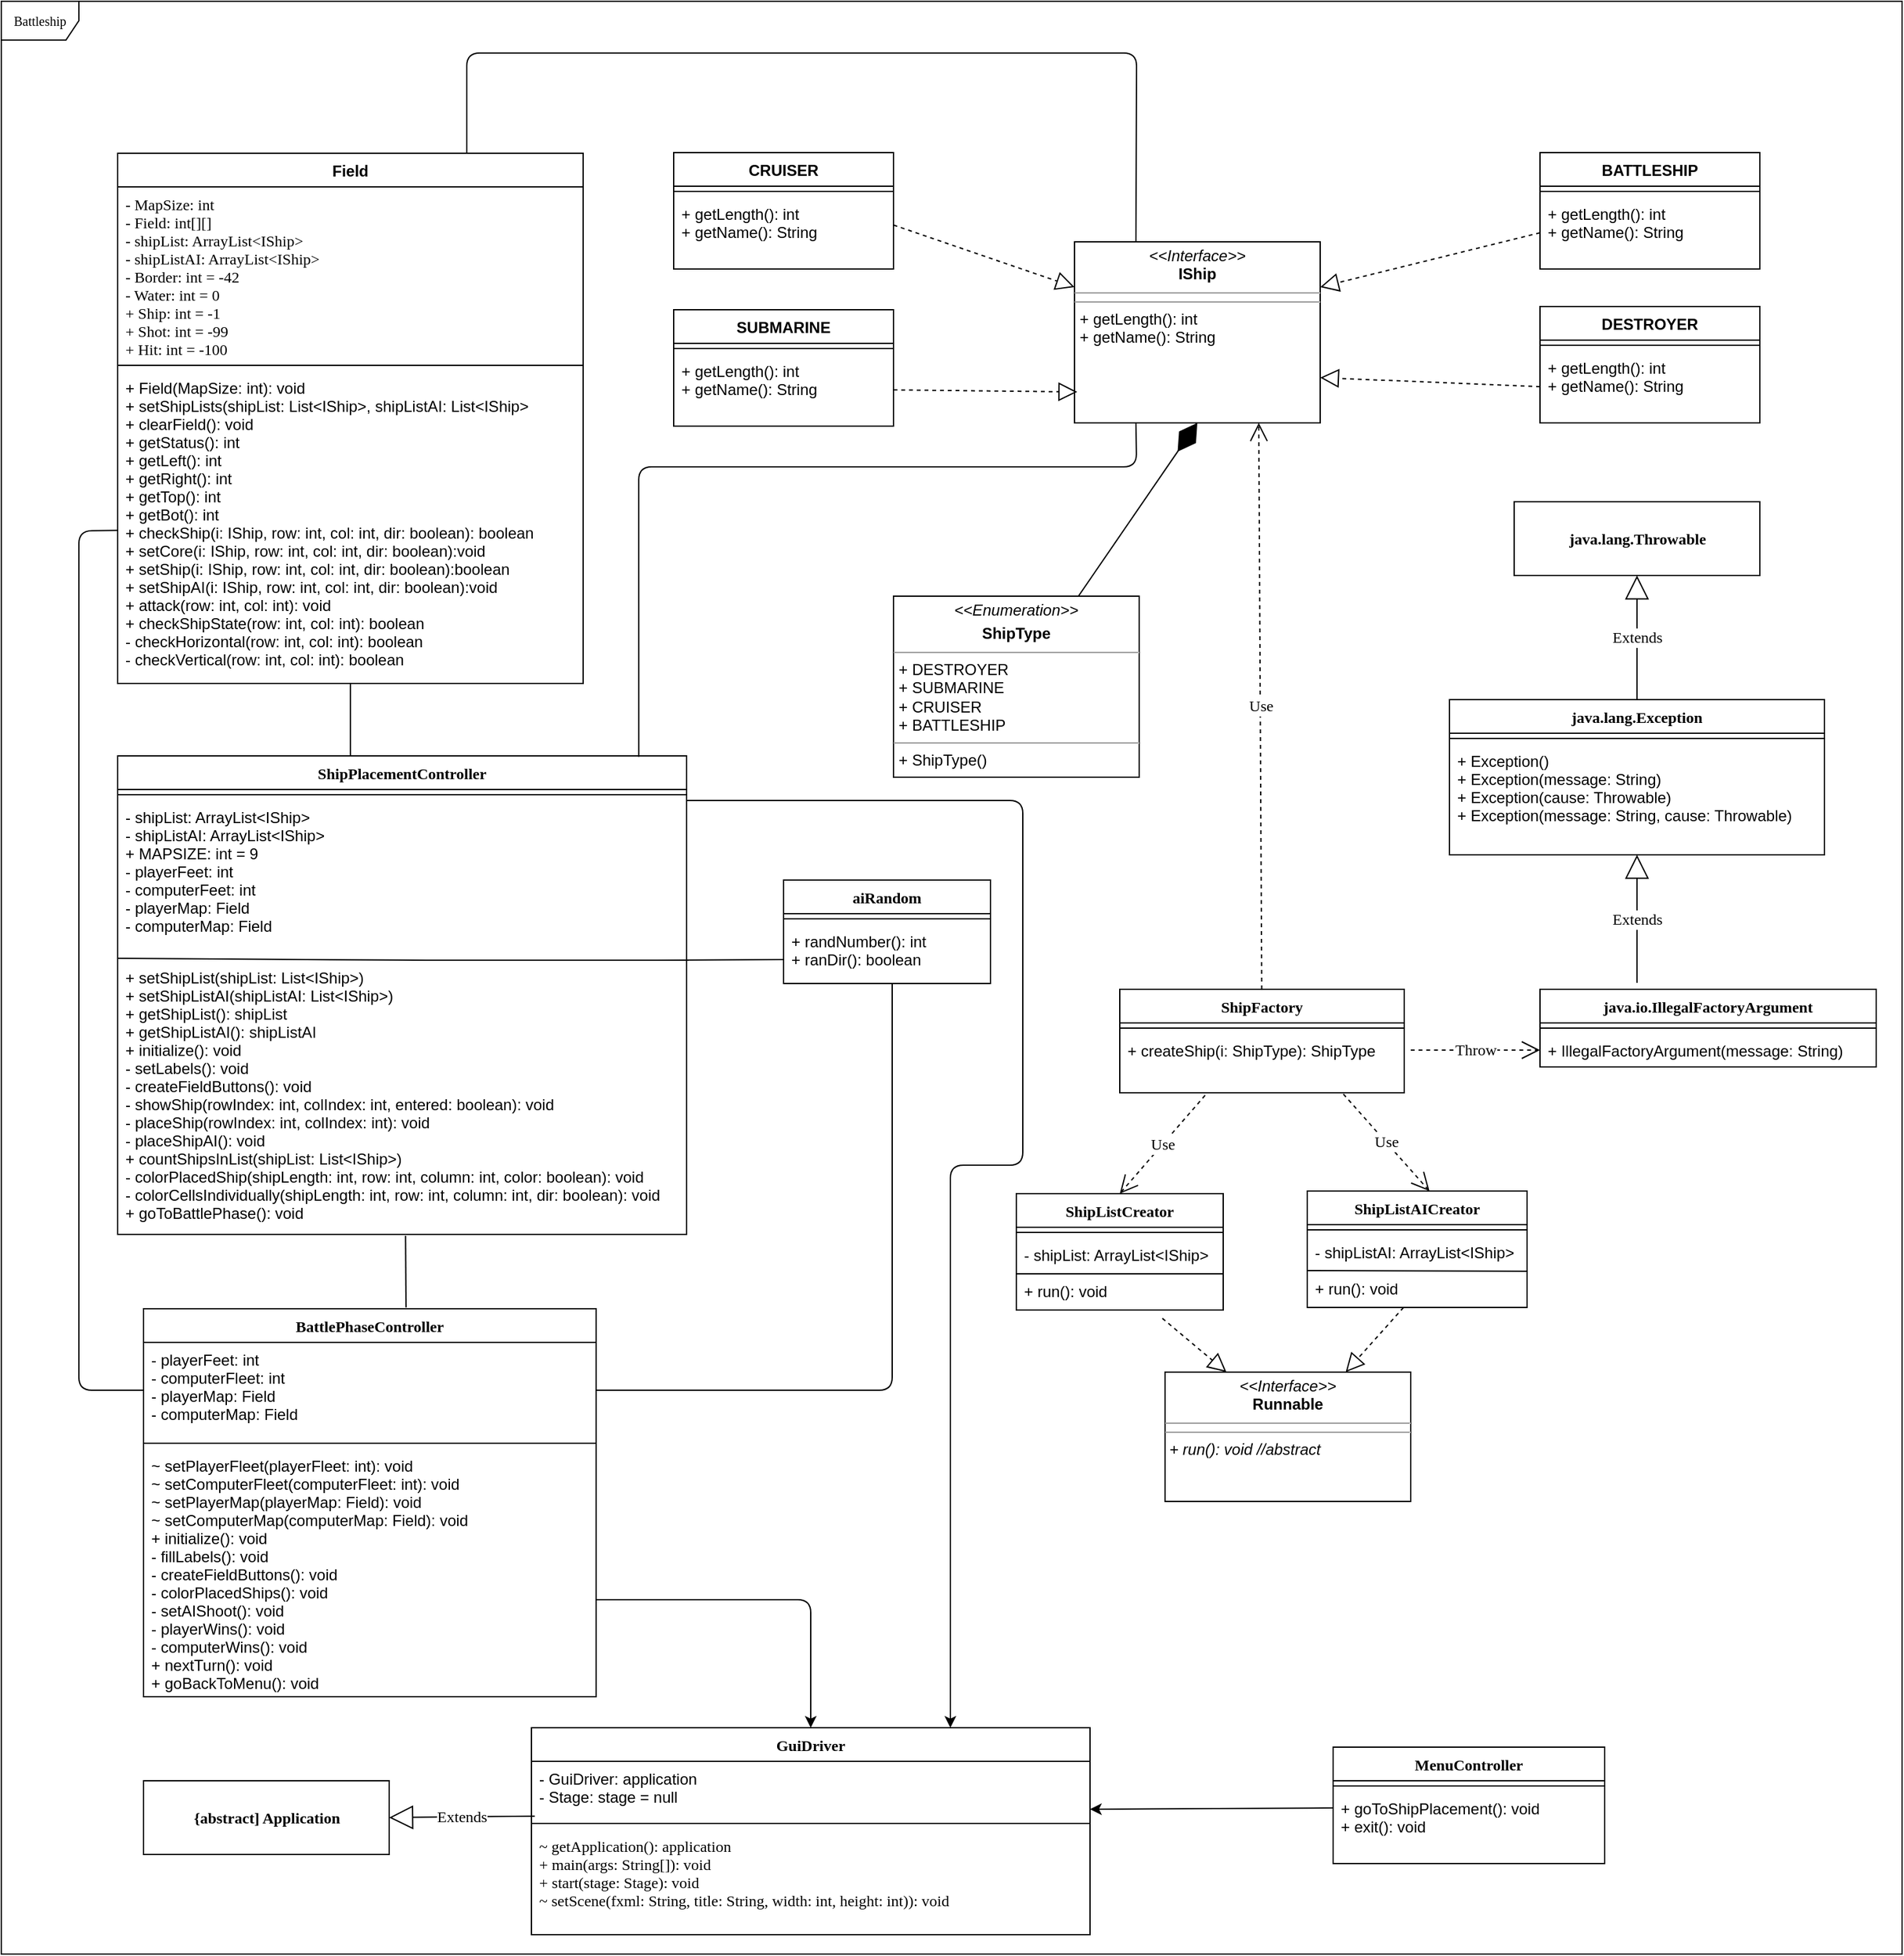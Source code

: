 <mxfile version="10.9.8" type="device"><diagram name="Page-1" id="c4acf3e9-155e-7222-9cf6-157b1a14988f"><mxGraphModel dx="2205" dy="1878" grid="1" gridSize="10" guides="1" tooltips="1" connect="1" arrows="1" fold="1" page="1" pageScale="1" pageWidth="850" pageHeight="1100" background="#ffffff" math="0" shadow="0"><root><mxCell id="0"/><mxCell id="1" parent="0"/><mxCell id="17acba5748e5396b-1" value="Battleship" style="shape=umlFrame;whiteSpace=wrap;html=1;rounded=0;shadow=0;comic=0;labelBackgroundColor=none;strokeColor=#000000;strokeWidth=1;fillColor=#ffffff;fontFamily=Verdana;fontSize=10;fontColor=#000000;align=center;" parent="1" vertex="1"><mxGeometry x="-320" y="-200" width="1470" height="1510" as="geometry"/></mxCell><mxCell id="5d2195bd80daf111-18" value="&lt;p style=&quot;margin: 0px ; margin-top: 4px ; text-align: center&quot;&gt;&lt;i&gt;&amp;lt;&amp;lt;Interface&amp;gt;&amp;gt;&lt;/i&gt;&lt;br&gt;&lt;b&gt;IShip&lt;/b&gt;&lt;/p&gt;&lt;hr size=&quot;1&quot;&gt;&lt;hr size=&quot;1&quot;&gt;&lt;p style=&quot;margin: 0px ; margin-left: 4px&quot;&gt;+ getLength(): int&lt;br&gt;+ getName(): String&lt;br&gt;&lt;/p&gt;" style="verticalAlign=top;align=left;overflow=fill;fontSize=12;fontFamily=Helvetica;html=1;rounded=0;shadow=0;comic=0;labelBackgroundColor=none;strokeColor=#000000;strokeWidth=1;fillColor=#ffffff;" parent="1" vertex="1"><mxGeometry x="510" y="-14" width="190" height="140" as="geometry"/></mxCell><mxCell id="5d2195bd80daf111-19" value="&lt;p style=&quot;margin: 0px ; margin-top: 4px ; text-align: center&quot;&gt;&lt;i&gt;&amp;lt;&amp;lt;Enumeration&amp;gt;&amp;gt;&lt;/i&gt;&lt;/p&gt;&lt;p style=&quot;margin: 0px ; margin-top: 4px ; text-align: center&quot;&gt;&lt;b&gt;ShipType&lt;/b&gt;&lt;br&gt;&lt;b&gt;&lt;/b&gt;&lt;/p&gt;&lt;hr size=&quot;1&quot;&gt;&lt;p style=&quot;margin: 0px ; margin-left: 4px&quot;&gt;+ DESTROYER&lt;br&gt;+ SUBMARINE&lt;/p&gt;&lt;p style=&quot;margin: 0px ; margin-left: 4px&quot;&gt;+ CRUISER&lt;/p&gt;&lt;p style=&quot;margin: 0px ; margin-left: 4px&quot;&gt;+ BATTLESHIP&lt;br&gt;&lt;/p&gt;&lt;hr size=&quot;1&quot;&gt;&lt;p style=&quot;margin: 0px ; margin-left: 4px&quot;&gt;+ ShipType()&lt;/p&gt;" style="verticalAlign=top;align=left;overflow=fill;fontSize=12;fontFamily=Helvetica;html=1;rounded=0;shadow=0;comic=0;labelBackgroundColor=none;strokeColor=#000000;strokeWidth=1;fillColor=#ffffff;" parent="1" vertex="1"><mxGeometry x="370" y="260" width="190" height="140" as="geometry"/></mxCell><mxCell id="VrnWLK-eVVMiI2UjJW1L-9" value="" style="endArrow=diamondThin;endFill=1;endSize=24;html=1;entryX=0.5;entryY=1;entryDx=0;entryDy=0;" parent="1" source="5d2195bd80daf111-19" target="5d2195bd80daf111-18" edge="1"><mxGeometry width="160" relative="1" as="geometry"><mxPoint x="-130" y="666.5" as="sourcePoint"/><mxPoint x="30" y="666.5" as="targetPoint"/></mxGeometry></mxCell><mxCell id="VrnWLK-eVVMiI2UjJW1L-16" value="BATTLESHIP" style="swimlane;fontStyle=1;align=center;verticalAlign=top;childLayout=stackLayout;horizontal=1;startSize=26;horizontalStack=0;resizeParent=1;resizeParentMax=0;resizeLast=0;collapsible=1;marginBottom=0;" parent="1" vertex="1"><mxGeometry x="870" y="-83" width="170" height="90" as="geometry"/></mxCell><mxCell id="VrnWLK-eVVMiI2UjJW1L-17" value="" style="line;strokeWidth=1;fillColor=none;align=left;verticalAlign=middle;spacingTop=-1;spacingLeft=3;spacingRight=3;rotatable=0;labelPosition=right;points=[];portConstraint=eastwest;" parent="VrnWLK-eVVMiI2UjJW1L-16" vertex="1"><mxGeometry y="26" width="170" height="8" as="geometry"/></mxCell><mxCell id="VrnWLK-eVVMiI2UjJW1L-18" value="+ getLength(): int&#xA;+ getName(): String&#xA;" style="text;strokeColor=none;fillColor=none;align=left;verticalAlign=top;spacingLeft=4;spacingRight=4;overflow=hidden;rotatable=0;points=[[0,0.5],[1,0.5]];portConstraint=eastwest;" parent="VrnWLK-eVVMiI2UjJW1L-16" vertex="1"><mxGeometry y="34" width="170" height="56" as="geometry"/></mxCell><mxCell id="VrnWLK-eVVMiI2UjJW1L-19" value="" style="endArrow=block;dashed=1;endFill=0;endSize=12;html=1;entryX=1;entryY=0.25;entryDx=0;entryDy=0;exitX=0;exitY=0.5;exitDx=0;exitDy=0;" parent="1" source="VrnWLK-eVVMiI2UjJW1L-18" target="5d2195bd80daf111-18" edge="1"><mxGeometry width="160" relative="1" as="geometry"><mxPoint x="180" y="-30" as="sourcePoint"/><mxPoint x="340" y="-30" as="targetPoint"/></mxGeometry></mxCell><mxCell id="VrnWLK-eVVMiI2UjJW1L-20" value="DESTROYER" style="swimlane;fontStyle=1;align=center;verticalAlign=top;childLayout=stackLayout;horizontal=1;startSize=26;horizontalStack=0;resizeParent=1;resizeParentMax=0;resizeLast=0;collapsible=1;marginBottom=0;" parent="1" vertex="1"><mxGeometry x="870" y="36" width="170" height="90" as="geometry"/></mxCell><mxCell id="VrnWLK-eVVMiI2UjJW1L-21" value="" style="line;strokeWidth=1;fillColor=none;align=left;verticalAlign=middle;spacingTop=-1;spacingLeft=3;spacingRight=3;rotatable=0;labelPosition=right;points=[];portConstraint=eastwest;" parent="VrnWLK-eVVMiI2UjJW1L-20" vertex="1"><mxGeometry y="26" width="170" height="8" as="geometry"/></mxCell><mxCell id="VrnWLK-eVVMiI2UjJW1L-22" value="+ getLength(): int&#xA;+ getName(): String&#xA;" style="text;strokeColor=none;fillColor=none;align=left;verticalAlign=top;spacingLeft=4;spacingRight=4;overflow=hidden;rotatable=0;points=[[0,0.5],[1,0.5]];portConstraint=eastwest;" parent="VrnWLK-eVVMiI2UjJW1L-20" vertex="1"><mxGeometry y="34" width="170" height="56" as="geometry"/></mxCell><mxCell id="VrnWLK-eVVMiI2UjJW1L-23" value="" style="endArrow=block;dashed=1;endFill=0;endSize=12;html=1;exitX=0;exitY=0.5;exitDx=0;exitDy=0;entryX=1;entryY=0.75;entryDx=0;entryDy=0;" parent="1" source="VrnWLK-eVVMiI2UjJW1L-22" target="5d2195bd80daf111-18" edge="1"><mxGeometry width="160" relative="1" as="geometry"><mxPoint x="315" y="-59" as="sourcePoint"/><mxPoint x="170" y="-8" as="targetPoint"/></mxGeometry></mxCell><mxCell id="VrnWLK-eVVMiI2UjJW1L-28" value="CRUISER" style="swimlane;fontStyle=1;align=center;verticalAlign=top;childLayout=stackLayout;horizontal=1;startSize=26;horizontalStack=0;resizeParent=1;resizeParentMax=0;resizeLast=0;collapsible=1;marginBottom=0;" parent="1" vertex="1"><mxGeometry x="200" y="-83" width="170" height="90" as="geometry"/></mxCell><mxCell id="VrnWLK-eVVMiI2UjJW1L-29" value="" style="line;strokeWidth=1;fillColor=none;align=left;verticalAlign=middle;spacingTop=-1;spacingLeft=3;spacingRight=3;rotatable=0;labelPosition=right;points=[];portConstraint=eastwest;" parent="VrnWLK-eVVMiI2UjJW1L-28" vertex="1"><mxGeometry y="26" width="170" height="8" as="geometry"/></mxCell><mxCell id="VrnWLK-eVVMiI2UjJW1L-30" value="+ getLength(): int&#xA;+ getName(): String&#xA;" style="text;strokeColor=none;fillColor=none;align=left;verticalAlign=top;spacingLeft=4;spacingRight=4;overflow=hidden;rotatable=0;points=[[0,0.5],[1,0.5]];portConstraint=eastwest;" parent="VrnWLK-eVVMiI2UjJW1L-28" vertex="1"><mxGeometry y="34" width="170" height="56" as="geometry"/></mxCell><mxCell id="VrnWLK-eVVMiI2UjJW1L-31" value="SUBMARINE" style="swimlane;fontStyle=1;align=center;verticalAlign=top;childLayout=stackLayout;horizontal=1;startSize=26;horizontalStack=0;resizeParent=1;resizeParentMax=0;resizeLast=0;collapsible=1;marginBottom=0;" parent="1" vertex="1"><mxGeometry x="200" y="38.5" width="170" height="90" as="geometry"/></mxCell><mxCell id="VrnWLK-eVVMiI2UjJW1L-32" value="" style="line;strokeWidth=1;fillColor=none;align=left;verticalAlign=middle;spacingTop=-1;spacingLeft=3;spacingRight=3;rotatable=0;labelPosition=right;points=[];portConstraint=eastwest;" parent="VrnWLK-eVVMiI2UjJW1L-31" vertex="1"><mxGeometry y="26" width="170" height="8" as="geometry"/></mxCell><mxCell id="VrnWLK-eVVMiI2UjJW1L-33" value="+ getLength(): int&#xA;+ getName(): String&#xA;" style="text;strokeColor=none;fillColor=none;align=left;verticalAlign=top;spacingLeft=4;spacingRight=4;overflow=hidden;rotatable=0;points=[[0,0.5],[1,0.5]];portConstraint=eastwest;" parent="VrnWLK-eVVMiI2UjJW1L-31" vertex="1"><mxGeometry y="34" width="170" height="56" as="geometry"/></mxCell><mxCell id="VrnWLK-eVVMiI2UjJW1L-37" value="" style="endArrow=block;dashed=1;endFill=0;endSize=12;html=1;exitX=1;exitY=0.393;exitDx=0;exitDy=0;entryX=0;entryY=0.25;entryDx=0;entryDy=0;exitPerimeter=0;" parent="1" source="VrnWLK-eVVMiI2UjJW1L-30" target="5d2195bd80daf111-18" edge="1"><mxGeometry width="160" relative="1" as="geometry"><mxPoint x="885" y="-44" as="sourcePoint"/><mxPoint x="710" y="31" as="targetPoint"/></mxGeometry></mxCell><mxCell id="VrnWLK-eVVMiI2UjJW1L-39" value="" style="endArrow=block;dashed=1;endFill=0;endSize=12;html=1;exitX=1;exitY=0.5;exitDx=0;exitDy=0;entryX=0.011;entryY=0.829;entryDx=0;entryDy=0;entryPerimeter=0;" parent="1" source="VrnWLK-eVVMiI2UjJW1L-33" target="5d2195bd80daf111-18" edge="1"><mxGeometry width="160" relative="1" as="geometry"><mxPoint x="905" y="-24" as="sourcePoint"/><mxPoint x="730" y="51" as="targetPoint"/></mxGeometry></mxCell><mxCell id="VrnWLK-eVVMiI2UjJW1L-41" value="Field" style="swimlane;fontStyle=1;align=center;verticalAlign=top;childLayout=stackLayout;horizontal=1;startSize=26;horizontalStack=0;resizeParent=1;resizeParentMax=0;resizeLast=0;collapsible=1;marginBottom=0;" parent="1" vertex="1"><mxGeometry x="-230" y="-82.5" width="360" height="410" as="geometry"/></mxCell><mxCell id="VrnWLK-eVVMiI2UjJW1L-42" value="- MapSize: int&#xA;- Field: int[][]&#xA;- shipList: ArrayList&lt;IShip&gt;&#xA;- shipListAI: ArrayList&lt;IShip&gt;&#xA;- Border: int = -42&#xA;- Water: int = 0&#xA;+ Ship: int = -1&#xA;+ Shot: int = -99&#xA;+ Hit: int = -100" style="text;strokeColor=none;fillColor=none;align=left;verticalAlign=top;spacingLeft=4;spacingRight=4;overflow=hidden;rotatable=0;points=[[0,0.5],[1,0.5]];portConstraint=eastwest;fontSize=12;fontFamily=Georgia;" parent="VrnWLK-eVVMiI2UjJW1L-41" vertex="1"><mxGeometry y="26" width="360" height="134" as="geometry"/></mxCell><mxCell id="VrnWLK-eVVMiI2UjJW1L-43" value="" style="line;strokeWidth=1;fillColor=none;align=left;verticalAlign=middle;spacingTop=-1;spacingLeft=3;spacingRight=3;rotatable=0;labelPosition=right;points=[];portConstraint=eastwest;" parent="VrnWLK-eVVMiI2UjJW1L-41" vertex="1"><mxGeometry y="160" width="360" height="8" as="geometry"/></mxCell><mxCell id="VrnWLK-eVVMiI2UjJW1L-44" value="+ Field(MapSize: int): void&#xA;+ setShipLists(shipList: List&lt;IShip&gt;, shipListAI: List&lt;IShip&gt;&#xA;+ clearField(): void&#xA;+ getStatus(): int&#xA;+ getLeft(): int&#xA;+ getRight(): int&#xA;+ getTop(): int&#xA;+ getBot(): int&#xA;+ checkShip(i: IShip, row: int, col: int, dir: boolean): boolean&#xA;+ setCore(i: IShip, row: int, col: int, dir: boolean):void&#xA;+ setShip(i: IShip, row: int, col: int, dir: boolean):boolean&#xA;+ setShipAI(i: IShip, row: int, col: int, dir: boolean):void&#xA;+ attack(row: int, col: int): void&#xA;+ checkShipState(row: int, col: int): boolean&#xA;- checkHorizontal(row: int, col: int): boolean&#xA;- checkVertical(row: int, col: int): boolean&#xA;" style="text;strokeColor=none;fillColor=none;align=left;verticalAlign=top;spacingLeft=4;spacingRight=4;overflow=hidden;rotatable=0;points=[[0,0.5],[1,0.5]];portConstraint=eastwest;" parent="VrnWLK-eVVMiI2UjJW1L-41" vertex="1"><mxGeometry y="168" width="360" height="242" as="geometry"/></mxCell><mxCell id="VrnWLK-eVVMiI2UjJW1L-49" value="java.lang.Exception" style="swimlane;fontStyle=1;align=center;verticalAlign=top;childLayout=stackLayout;horizontal=1;startSize=26;horizontalStack=0;resizeParent=1;resizeParentMax=0;resizeLast=0;collapsible=1;marginBottom=0;fontFamily=Georgia;fontSize=12;" parent="1" vertex="1"><mxGeometry x="800" y="340" width="290" height="120" as="geometry"/></mxCell><mxCell id="VrnWLK-eVVMiI2UjJW1L-51" value="" style="line;strokeWidth=1;fillColor=none;align=left;verticalAlign=middle;spacingTop=-1;spacingLeft=3;spacingRight=3;rotatable=0;labelPosition=right;points=[];portConstraint=eastwest;" parent="VrnWLK-eVVMiI2UjJW1L-49" vertex="1"><mxGeometry y="26" width="290" height="8" as="geometry"/></mxCell><mxCell id="VrnWLK-eVVMiI2UjJW1L-52" value="+ Exception()&#xA;+ Exception(message: String)&#xA;+ Exception(cause: Throwable)&#xA;+ Exception(message: String, cause: Throwable)&#xA;" style="text;strokeColor=none;fillColor=none;align=left;verticalAlign=top;spacingLeft=4;spacingRight=4;overflow=hidden;rotatable=0;points=[[0,0.5],[1,0.5]];portConstraint=eastwest;" parent="VrnWLK-eVVMiI2UjJW1L-49" vertex="1"><mxGeometry y="34" width="290" height="86" as="geometry"/></mxCell><mxCell id="VrnWLK-eVVMiI2UjJW1L-54" value="java.lang.Throwable" style="html=1;fontFamily=Georgia;fontSize=12;fontStyle=1" parent="1" vertex="1"><mxGeometry x="850" y="187" width="190" height="57" as="geometry"/></mxCell><mxCell id="VrnWLK-eVVMiI2UjJW1L-55" value="Extends" style="endArrow=block;endSize=16;endFill=0;html=1;fontFamily=Georgia;fontSize=12;exitX=0.5;exitY=0;exitDx=0;exitDy=0;entryX=0.5;entryY=1;entryDx=0;entryDy=0;" parent="1" source="VrnWLK-eVVMiI2UjJW1L-49" target="VrnWLK-eVVMiI2UjJW1L-54" edge="1"><mxGeometry width="160" relative="1" as="geometry"><mxPoint x="950" y="240" as="sourcePoint"/><mxPoint x="1110" y="240" as="targetPoint"/></mxGeometry></mxCell><mxCell id="VrnWLK-eVVMiI2UjJW1L-56" value="java.io.IllegalFactoryArgument" style="swimlane;fontStyle=1;align=center;verticalAlign=top;childLayout=stackLayout;horizontal=1;startSize=26;horizontalStack=0;resizeParent=1;resizeParentMax=0;resizeLast=0;collapsible=1;marginBottom=0;fontFamily=Georgia;fontSize=12;" parent="1" vertex="1"><mxGeometry x="870" y="564" width="260" height="60" as="geometry"/></mxCell><mxCell id="VrnWLK-eVVMiI2UjJW1L-58" value="" style="line;strokeWidth=1;fillColor=none;align=left;verticalAlign=middle;spacingTop=-1;spacingLeft=3;spacingRight=3;rotatable=0;labelPosition=right;points=[];portConstraint=eastwest;" parent="VrnWLK-eVVMiI2UjJW1L-56" vertex="1"><mxGeometry y="26" width="260" height="8" as="geometry"/></mxCell><mxCell id="VrnWLK-eVVMiI2UjJW1L-59" value="+ IllegalFactoryArgument(message: String)" style="text;strokeColor=none;fillColor=none;align=left;verticalAlign=top;spacingLeft=4;spacingRight=4;overflow=hidden;rotatable=0;points=[[0,0.5],[1,0.5]];portConstraint=eastwest;" parent="VrnWLK-eVVMiI2UjJW1L-56" vertex="1"><mxGeometry y="34" width="260" height="26" as="geometry"/></mxCell><mxCell id="VrnWLK-eVVMiI2UjJW1L-60" value="Extends" style="endArrow=block;endSize=16;endFill=0;html=1;fontFamily=Georgia;fontSize=12;exitX=0.5;exitY=0;exitDx=0;exitDy=0;" parent="1" target="VrnWLK-eVVMiI2UjJW1L-52" edge="1"><mxGeometry width="160" relative="1" as="geometry"><mxPoint x="945" y="559" as="sourcePoint"/><mxPoint x="945" y="490" as="targetPoint"/></mxGeometry></mxCell><mxCell id="VrnWLK-eVVMiI2UjJW1L-61" value="ShipFactory" style="swimlane;fontStyle=1;align=center;verticalAlign=top;childLayout=stackLayout;horizontal=1;startSize=26;horizontalStack=0;resizeParent=1;resizeParentMax=0;resizeLast=0;collapsible=1;marginBottom=0;fontFamily=Georgia;fontSize=12;" parent="1" vertex="1"><mxGeometry x="545" y="564" width="220" height="80" as="geometry"/></mxCell><mxCell id="VrnWLK-eVVMiI2UjJW1L-63" value="" style="line;strokeWidth=1;fillColor=none;align=left;verticalAlign=middle;spacingTop=-1;spacingLeft=3;spacingRight=3;rotatable=0;labelPosition=right;points=[];portConstraint=eastwest;" parent="VrnWLK-eVVMiI2UjJW1L-61" vertex="1"><mxGeometry y="26" width="220" height="8" as="geometry"/></mxCell><mxCell id="VrnWLK-eVVMiI2UjJW1L-64" value="+ createShip(i: ShipType): ShipType " style="text;strokeColor=none;fillColor=none;align=left;verticalAlign=top;spacingLeft=4;spacingRight=4;overflow=hidden;rotatable=0;points=[[0,0.5],[1,0.5]];portConstraint=eastwest;" parent="VrnWLK-eVVMiI2UjJW1L-61" vertex="1"><mxGeometry y="34" width="220" height="46" as="geometry"/></mxCell><mxCell id="VrnWLK-eVVMiI2UjJW1L-65" value="Use" style="endArrow=open;endSize=12;dashed=1;html=1;fontFamily=Georgia;fontSize=12;entryX=0.75;entryY=1;entryDx=0;entryDy=0;" parent="1" source="VrnWLK-eVVMiI2UjJW1L-61" target="5d2195bd80daf111-18" edge="1"><mxGeometry width="160" relative="1" as="geometry"><mxPoint x="630" y="290" as="sourcePoint"/><mxPoint x="790" y="290" as="targetPoint"/></mxGeometry></mxCell><mxCell id="VrnWLK-eVVMiI2UjJW1L-67" value="Throw" style="endArrow=open;endSize=12;dashed=1;html=1;fontFamily=Georgia;fontSize=12;entryX=0;entryY=0.5;entryDx=0;entryDy=0;exitX=1.023;exitY=0.283;exitDx=0;exitDy=0;exitPerimeter=0;" parent="1" source="VrnWLK-eVVMiI2UjJW1L-64" target="VrnWLK-eVVMiI2UjJW1L-59" edge="1"><mxGeometry width="160" relative="1" as="geometry"><mxPoint x="790" y="611" as="sourcePoint"/><mxPoint x="663" y="136" as="targetPoint"/><Array as="points"/></mxGeometry></mxCell><mxCell id="VrnWLK-eVVMiI2UjJW1L-68" value="ShipListCreator" style="swimlane;fontStyle=1;align=center;verticalAlign=top;childLayout=stackLayout;horizontal=1;startSize=26;horizontalStack=0;resizeParent=1;resizeParentMax=0;resizeLast=0;collapsible=1;marginBottom=0;fontFamily=Georgia;fontSize=12;" parent="1" vertex="1"><mxGeometry x="465" y="722" width="160" height="90" as="geometry"/></mxCell><mxCell id="VrnWLK-eVVMiI2UjJW1L-70" value="" style="line;strokeWidth=1;fillColor=none;align=left;verticalAlign=middle;spacingTop=-1;spacingLeft=3;spacingRight=3;rotatable=0;labelPosition=right;points=[];portConstraint=eastwest;" parent="VrnWLK-eVVMiI2UjJW1L-68" vertex="1"><mxGeometry y="26" width="160" height="8" as="geometry"/></mxCell><mxCell id="VrnWLK-eVVMiI2UjJW1L-71" value="- shipList: ArrayList&lt;IShip&gt;&#xA;&#xA;+ run(): void" style="text;strokeColor=none;fillColor=none;align=left;verticalAlign=top;spacingLeft=4;spacingRight=4;overflow=hidden;rotatable=0;points=[[0,0.5],[1,0.5]];portConstraint=eastwest;" parent="VrnWLK-eVVMiI2UjJW1L-68" vertex="1"><mxGeometry y="34" width="160" height="56" as="geometry"/></mxCell><mxCell id="d1ZhtXuOudf3sgqkUyhr-13" value="" style="endArrow=none;html=1;entryX=1;entryY=0.5;entryDx=0;entryDy=0;exitX=0;exitY=0.5;exitDx=0;exitDy=0;" parent="VrnWLK-eVVMiI2UjJW1L-68" source="VrnWLK-eVVMiI2UjJW1L-71" target="VrnWLK-eVVMiI2UjJW1L-71" edge="1"><mxGeometry width="50" height="50" relative="1" as="geometry"><mxPoint x="15" y="197" as="sourcePoint"/><mxPoint x="65" y="147" as="targetPoint"/></mxGeometry></mxCell><mxCell id="VrnWLK-eVVMiI2UjJW1L-72" value="ShipListAICreator" style="swimlane;fontStyle=1;align=center;verticalAlign=top;childLayout=stackLayout;horizontal=1;startSize=26;horizontalStack=0;resizeParent=1;resizeParentMax=0;resizeLast=0;collapsible=1;marginBottom=0;fontFamily=Georgia;fontSize=12;" parent="1" vertex="1"><mxGeometry x="690" y="720" width="170" height="90" as="geometry"/></mxCell><mxCell id="VrnWLK-eVVMiI2UjJW1L-74" value="" style="line;strokeWidth=1;fillColor=none;align=left;verticalAlign=middle;spacingTop=-1;spacingLeft=3;spacingRight=3;rotatable=0;labelPosition=right;points=[];portConstraint=eastwest;" parent="VrnWLK-eVVMiI2UjJW1L-72" vertex="1"><mxGeometry y="26" width="170" height="8" as="geometry"/></mxCell><mxCell id="d1ZhtXuOudf3sgqkUyhr-14" value="" style="endArrow=none;html=1;entryX=1;entryY=0.5;entryDx=0;entryDy=0;exitX=0;exitY=0.5;exitDx=0;exitDy=0;" parent="VrnWLK-eVVMiI2UjJW1L-72" target="VrnWLK-eVVMiI2UjJW1L-75" edge="1"><mxGeometry width="50" height="50" relative="1" as="geometry"><mxPoint y="61.5" as="sourcePoint"/><mxPoint x="160" y="61.5" as="targetPoint"/></mxGeometry></mxCell><mxCell id="VrnWLK-eVVMiI2UjJW1L-75" value="- shipListAI: ArrayList&lt;IShip&gt;&#xA;&#xA;+ run(): void" style="text;strokeColor=none;fillColor=none;align=left;verticalAlign=top;spacingLeft=4;spacingRight=4;overflow=hidden;rotatable=0;points=[[0,0.5],[1,0.5]];portConstraint=eastwest;" parent="VrnWLK-eVVMiI2UjJW1L-72" vertex="1"><mxGeometry y="34" width="170" height="56" as="geometry"/></mxCell><mxCell id="VrnWLK-eVVMiI2UjJW1L-76" value="Use" style="endArrow=open;endSize=12;dashed=1;html=1;fontFamily=Georgia;fontSize=12;entryX=0.5;entryY=0;entryDx=0;entryDy=0;exitX=0.3;exitY=1.043;exitDx=0;exitDy=0;exitPerimeter=0;" parent="1" source="VrnWLK-eVVMiI2UjJW1L-64" target="VrnWLK-eVVMiI2UjJW1L-68" edge="1"><mxGeometry width="160" relative="1" as="geometry"><mxPoint x="664.833" y="574" as="sourcePoint"/><mxPoint x="663" y="136" as="targetPoint"/></mxGeometry></mxCell><mxCell id="VrnWLK-eVVMiI2UjJW1L-77" value="Use" style="endArrow=open;endSize=12;dashed=1;html=1;fontFamily=Georgia;fontSize=12;entryX=0.556;entryY=0;entryDx=0;entryDy=0;exitX=0.786;exitY=1.022;exitDx=0;exitDy=0;exitPerimeter=0;entryPerimeter=0;" parent="1" source="VrnWLK-eVVMiI2UjJW1L-64" target="VrnWLK-eVVMiI2UjJW1L-72" edge="1"><mxGeometry width="160" relative="1" as="geometry"><mxPoint x="621" y="656" as="sourcePoint"/><mxPoint x="460" y="750" as="targetPoint"/></mxGeometry></mxCell><mxCell id="VrnWLK-eVVMiI2UjJW1L-82" value="&lt;p style=&quot;margin: 0px ; margin-top: 4px ; text-align: center&quot;&gt;&lt;i&gt;&amp;lt;&amp;lt;Interface&amp;gt;&amp;gt;&lt;/i&gt;&lt;br&gt;&lt;b&gt;Runnable&lt;/b&gt;&lt;/p&gt;&lt;hr size=&quot;1&quot;&gt;&lt;hr size=&quot;1&quot;&gt;&lt;i&gt;&amp;nbsp;+ run(): void //abstract&lt;br&gt;&lt;/i&gt;" style="verticalAlign=top;align=left;overflow=fill;fontSize=12;fontFamily=Helvetica;html=1;" parent="1" vertex="1"><mxGeometry x="580" y="860" width="190" height="100" as="geometry"/></mxCell><mxCell id="VrnWLK-eVVMiI2UjJW1L-83" value="" style="endArrow=block;dashed=1;endFill=0;endSize=12;html=1;fontFamily=Georgia;fontSize=12;entryX=0.25;entryY=0;entryDx=0;entryDy=0;exitX=0.706;exitY=1.115;exitDx=0;exitDy=0;exitPerimeter=0;" parent="1" source="VrnWLK-eVVMiI2UjJW1L-71" target="VrnWLK-eVVMiI2UjJW1L-82" edge="1"><mxGeometry width="160" relative="1" as="geometry"><mxPoint x="270" y="880" as="sourcePoint"/><mxPoint x="430" y="880" as="targetPoint"/></mxGeometry></mxCell><mxCell id="VrnWLK-eVVMiI2UjJW1L-85" value="" style="endArrow=block;dashed=1;endFill=0;endSize=12;html=1;fontFamily=Georgia;fontSize=12;exitX=0.438;exitY=1;exitDx=0;exitDy=0;exitPerimeter=0;" parent="1" source="VrnWLK-eVVMiI2UjJW1L-75" target="VrnWLK-eVVMiI2UjJW1L-82" edge="1"><mxGeometry width="160" relative="1" as="geometry"><mxPoint x="970" y="830" as="sourcePoint"/><mxPoint x="1130" y="830" as="targetPoint"/></mxGeometry></mxCell><mxCell id="VrnWLK-eVVMiI2UjJW1L-87" value="ShipPlacementController" style="swimlane;fontStyle=1;align=center;verticalAlign=top;childLayout=stackLayout;horizontal=1;startSize=26;horizontalStack=0;resizeParent=1;resizeParentMax=0;resizeLast=0;collapsible=1;marginBottom=0;fontFamily=Georgia;fontSize=12;" parent="1" vertex="1"><mxGeometry x="-230" y="383.5" width="440" height="370" as="geometry"/></mxCell><mxCell id="VrnWLK-eVVMiI2UjJW1L-89" value="" style="line;strokeWidth=1;fillColor=none;align=left;verticalAlign=middle;spacingTop=-1;spacingLeft=3;spacingRight=3;rotatable=0;labelPosition=right;points=[];portConstraint=eastwest;" parent="VrnWLK-eVVMiI2UjJW1L-87" vertex="1"><mxGeometry y="26" width="440" height="8" as="geometry"/></mxCell><mxCell id="VrnWLK-eVVMiI2UjJW1L-88" value="- shipList: ArrayList&lt;IShip&gt;&#xA;- shipListAI: ArrayList&lt;IShip&gt;&#xA;+ MAPSIZE: int = 9&#xA;- playerFeet: int&#xA;- computerFeet: int&#xA;- playerMap: Field&#xA;- computerMap: Field&#xA;&#xA;&#xA;&#xA;&#xA;&#xA;&#xA;&#xA;" style="text;strokeColor=none;fillColor=none;align=left;verticalAlign=top;spacingLeft=4;spacingRight=4;overflow=hidden;rotatable=0;points=[[0,0.5],[1,0.5]];portConstraint=eastwest;" parent="VrnWLK-eVVMiI2UjJW1L-87" vertex="1"><mxGeometry y="34" width="440" height="124" as="geometry"/></mxCell><mxCell id="d1ZhtXuOudf3sgqkUyhr-5" value="" style="endArrow=none;html=1;entryX=1.003;entryY=1;entryDx=0;entryDy=0;entryPerimeter=0;exitX=0;exitY=0.988;exitDx=0;exitDy=0;exitPerimeter=0;" parent="VrnWLK-eVVMiI2UjJW1L-87" source="VrnWLK-eVVMiI2UjJW1L-88" target="VrnWLK-eVVMiI2UjJW1L-88" edge="1"><mxGeometry width="50" height="50" relative="1" as="geometry"><mxPoint x="175" y="158" as="sourcePoint"/><mxPoint x="225" y="108" as="targetPoint"/><Array as="points"><mxPoint x="230" y="158"/></Array></mxGeometry></mxCell><mxCell id="VrnWLK-eVVMiI2UjJW1L-90" value="+ setShipList(shipList: List&lt;IShip&gt;)&#xA;+ setShipListAI(shipListAI: List&lt;IShip&gt;)&#xA;+ getShipList(): shipList&#xA;+ getShipListAI(): shipListAI&#xA;+ initialize(): void&#xA;- setLabels(): void&#xA;- createFieldButtons(): void&#xA;- showShip(rowIndex: int, colIndex: int, entered: boolean): void&#xA;- placeShip(rowIndex: int, colIndex: int): void&#xA;- placeShipAI(): void&#xA;+ countShipsInList(shipList: List&lt;IShip&gt;)&#xA;- colorPlacedShip(shipLength: int, row: int, column: int, color: boolean): void&#xA;- colorCellsIndividually(shipLength: int, row: int, column: int, dir: boolean): void&#xA;+ goToBattlePhase(): void&#xA;" style="text;strokeColor=none;fillColor=none;align=left;verticalAlign=top;spacingLeft=4;spacingRight=4;overflow=hidden;rotatable=0;points=[[0,0.5],[1,0.5]];portConstraint=eastwest;" parent="VrnWLK-eVVMiI2UjJW1L-87" vertex="1"><mxGeometry y="158" width="440" height="212" as="geometry"/></mxCell><mxCell id="VrnWLK-eVVMiI2UjJW1L-91" value="BattlePhaseController" style="swimlane;fontStyle=1;align=center;verticalAlign=top;childLayout=stackLayout;horizontal=1;startSize=26;horizontalStack=0;resizeParent=1;resizeParentMax=0;resizeLast=0;collapsible=1;marginBottom=0;fontFamily=Georgia;fontSize=12;" parent="1" vertex="1"><mxGeometry x="-210" y="811" width="350" height="300" as="geometry"/></mxCell><mxCell id="VrnWLK-eVVMiI2UjJW1L-92" value="- playerFeet: int&#xA;- computerFleet: int&#xA;- playerMap: Field&#xA;- computerMap: Field&#xA;" style="text;strokeColor=none;fillColor=none;align=left;verticalAlign=top;spacingLeft=4;spacingRight=4;overflow=hidden;rotatable=0;points=[[0,0.5],[1,0.5]];portConstraint=eastwest;" parent="VrnWLK-eVVMiI2UjJW1L-91" vertex="1"><mxGeometry y="26" width="350" height="74" as="geometry"/></mxCell><mxCell id="VrnWLK-eVVMiI2UjJW1L-93" value="" style="line;strokeWidth=1;fillColor=none;align=left;verticalAlign=middle;spacingTop=-1;spacingLeft=3;spacingRight=3;rotatable=0;labelPosition=right;points=[];portConstraint=eastwest;" parent="VrnWLK-eVVMiI2UjJW1L-91" vertex="1"><mxGeometry y="100" width="350" height="8" as="geometry"/></mxCell><mxCell id="VrnWLK-eVVMiI2UjJW1L-94" value="~ setPlayerFleet(playerFleet: int): void&#xA;~ setComputerFleet(computerFleet: int): void&#xA;~ setPlayerMap(playerMap: Field): void&#xA;~ setComputerMap(computerMap: Field): void&#xA;+ initialize(): void&#xA;- fillLabels(): void&#xA;- createFieldButtons(): void&#xA;- colorPlacedShips(): void&#xA;- setAIShoot(): void&#xA;- playerWins(): void&#xA;- computerWins(): void&#xA;+ nextTurn(): void&#xA;+ goBackToMenu(): void&#xA;&#xA;&#xA;" style="text;strokeColor=none;fillColor=none;align=left;verticalAlign=top;spacingLeft=4;spacingRight=4;overflow=hidden;rotatable=0;points=[[0,0.5],[1,0.5]];portConstraint=eastwest;" parent="VrnWLK-eVVMiI2UjJW1L-91" vertex="1"><mxGeometry y="108" width="350" height="192" as="geometry"/></mxCell><mxCell id="VrnWLK-eVVMiI2UjJW1L-100" value="" style="endArrow=none;html=1;fontFamily=Georgia;fontSize=12;entryX=0;entryY=0.5;entryDx=0;entryDy=0;" parent="1" source="VrnWLK-eVVMiI2UjJW1L-44" target="VrnWLK-eVVMiI2UjJW1L-92" edge="1"><mxGeometry width="50" height="50" relative="1" as="geometry"><mxPoint x="-300" y="999.5" as="sourcePoint"/><mxPoint x="-250" y="949.5" as="targetPoint"/><Array as="points"><mxPoint x="-260" y="209.5"/><mxPoint x="-260" y="369.5"/><mxPoint x="-260" y="529.5"/><mxPoint x="-260" y="874"/></Array></mxGeometry></mxCell><mxCell id="VrnWLK-eVVMiI2UjJW1L-101" value="" style="endArrow=none;html=1;fontFamily=Georgia;fontSize=12;exitX=0.409;exitY=0;exitDx=0;exitDy=0;exitPerimeter=0;" parent="1" source="VrnWLK-eVVMiI2UjJW1L-87" target="VrnWLK-eVVMiI2UjJW1L-44" edge="1"><mxGeometry width="50" height="50" relative="1" as="geometry"><mxPoint x="-300" y="999.5" as="sourcePoint"/><mxPoint x="-250" y="949.5" as="targetPoint"/></mxGeometry></mxCell><mxCell id="VrnWLK-eVVMiI2UjJW1L-102" value="aiRandom" style="swimlane;fontStyle=1;align=center;verticalAlign=top;childLayout=stackLayout;horizontal=1;startSize=26;horizontalStack=0;resizeParent=1;resizeParentMax=0;resizeLast=0;collapsible=1;marginBottom=0;fontFamily=Georgia;fontSize=12;" parent="1" vertex="1"><mxGeometry x="285" y="479.5" width="160" height="80" as="geometry"/></mxCell><mxCell id="VrnWLK-eVVMiI2UjJW1L-103" value="" style="line;strokeWidth=1;fillColor=none;align=left;verticalAlign=middle;spacingTop=-1;spacingLeft=3;spacingRight=3;rotatable=0;labelPosition=right;points=[];portConstraint=eastwest;" parent="VrnWLK-eVVMiI2UjJW1L-102" vertex="1"><mxGeometry y="26" width="160" height="8" as="geometry"/></mxCell><mxCell id="VrnWLK-eVVMiI2UjJW1L-104" value="+ randNumber(): int&#xA;+ ranDir(): boolean&#xA;" style="text;strokeColor=none;fillColor=none;align=left;verticalAlign=top;spacingLeft=4;spacingRight=4;overflow=hidden;rotatable=0;points=[[0,0.5],[1,0.5]];portConstraint=eastwest;" parent="VrnWLK-eVVMiI2UjJW1L-102" vertex="1"><mxGeometry y="34" width="160" height="46" as="geometry"/></mxCell><mxCell id="VrnWLK-eVVMiI2UjJW1L-105" value="" style="endArrow=none;html=1;fontFamily=Georgia;fontSize=12;entryX=-0.003;entryY=0.597;entryDx=0;entryDy=0;exitX=0.948;exitY=0;exitDx=0;exitDy=0;exitPerimeter=0;entryPerimeter=0;" parent="1" source="VrnWLK-eVVMiI2UjJW1L-90" target="VrnWLK-eVVMiI2UjJW1L-104" edge="1"><mxGeometry width="50" height="50" relative="1" as="geometry"><mxPoint x="212" y="537" as="sourcePoint"/><mxPoint x="-270" y="1050" as="targetPoint"/></mxGeometry></mxCell><mxCell id="VrnWLK-eVVMiI2UjJW1L-106" value="" style="endArrow=none;html=1;fontFamily=Georgia;fontSize=12;entryX=0.525;entryY=1.008;entryDx=0;entryDy=0;entryPerimeter=0;exitX=1;exitY=0.5;exitDx=0;exitDy=0;" parent="1" source="VrnWLK-eVVMiI2UjJW1L-92" target="VrnWLK-eVVMiI2UjJW1L-104" edge="1"><mxGeometry width="50" height="50" relative="1" as="geometry"><mxPoint x="221" y="557" as="sourcePoint"/><mxPoint x="295" y="557" as="targetPoint"/><Array as="points"><mxPoint x="369" y="874"/></Array></mxGeometry></mxCell><mxCell id="VrnWLK-eVVMiI2UjJW1L-107" value="" style="endArrow=none;html=1;fontFamily=Georgia;fontSize=12;exitX=0.916;exitY=0.002;exitDx=0;exitDy=0;exitPerimeter=0;entryX=0.25;entryY=1;entryDx=0;entryDy=0;" parent="1" source="VrnWLK-eVVMiI2UjJW1L-87" target="5d2195bd80daf111-18" edge="1"><mxGeometry width="50" height="50" relative="1" as="geometry"><mxPoint x="-140" y="1100" as="sourcePoint"/><mxPoint x="517" y="120" as="targetPoint"/><Array as="points"><mxPoint x="173" y="230"/><mxPoint x="173" y="160"/><mxPoint x="558" y="160"/></Array></mxGeometry></mxCell><mxCell id="VrnWLK-eVVMiI2UjJW1L-108" value="" style="endArrow=none;html=1;fontFamily=Georgia;fontSize=12;entryX=0.25;entryY=0;entryDx=0;entryDy=0;exitX=0.75;exitY=0;exitDx=0;exitDy=0;" parent="1" source="VrnWLK-eVVMiI2UjJW1L-41" target="5d2195bd80daf111-18" edge="1"><mxGeometry width="50" height="50" relative="1" as="geometry"><mxPoint x="-140" y="1100" as="sourcePoint"/><mxPoint x="-90" y="1050" as="targetPoint"/><Array as="points"><mxPoint x="40" y="-160"/><mxPoint x="558" y="-160"/></Array></mxGeometry></mxCell><mxCell id="VrnWLK-eVVMiI2UjJW1L-109" value="GuiDriver" style="swimlane;fontStyle=1;align=center;verticalAlign=top;childLayout=stackLayout;horizontal=1;startSize=26;horizontalStack=0;resizeParent=1;resizeParentMax=0;resizeLast=0;collapsible=1;marginBottom=0;fontFamily=Georgia;fontSize=12;" parent="1" vertex="1"><mxGeometry x="90" y="1135" width="432" height="160" as="geometry"/></mxCell><mxCell id="VrnWLK-eVVMiI2UjJW1L-110" value="- GuiDriver: application&#xA;- Stage: stage = null&#xA;" style="text;strokeColor=none;fillColor=none;align=left;verticalAlign=top;spacingLeft=4;spacingRight=4;overflow=hidden;rotatable=0;points=[[0,0.5],[1,0.5]];portConstraint=eastwest;" parent="VrnWLK-eVVMiI2UjJW1L-109" vertex="1"><mxGeometry y="26" width="432" height="44" as="geometry"/></mxCell><mxCell id="VrnWLK-eVVMiI2UjJW1L-111" value="" style="line;strokeWidth=1;fillColor=none;align=left;verticalAlign=middle;spacingTop=-1;spacingLeft=3;spacingRight=3;rotatable=0;labelPosition=right;points=[];portConstraint=eastwest;" parent="VrnWLK-eVVMiI2UjJW1L-109" vertex="1"><mxGeometry y="70" width="432" height="8" as="geometry"/></mxCell><mxCell id="VrnWLK-eVVMiI2UjJW1L-112" value="~ getApplication(): application&#xA;+ main(args: String[]): void&#xA;+ start(stage: Stage): void&#xA;~ setScene(fxml: String, title: String, width: int, height: int)): void&#xA;&#xA;&#xA;&#xA;" style="text;strokeColor=none;fillColor=none;align=left;verticalAlign=top;spacingLeft=4;spacingRight=4;overflow=hidden;rotatable=0;points=[[0,0.5],[1,0.5]];portConstraint=eastwest;fontFamily=Georgia;" parent="VrnWLK-eVVMiI2UjJW1L-109" vertex="1"><mxGeometry y="78" width="432" height="82" as="geometry"/></mxCell><mxCell id="VrnWLK-eVVMiI2UjJW1L-117" value="{abstract] Application" style="html=1;fontFamily=Georgia;fontSize=12;fontStyle=1" parent="1" vertex="1"><mxGeometry x="-210" y="1176" width="190" height="57" as="geometry"/></mxCell><mxCell id="VrnWLK-eVVMiI2UjJW1L-118" value="Extends" style="endArrow=block;endSize=16;endFill=0;html=1;fontFamily=Georgia;fontSize=12;entryX=1;entryY=0.5;entryDx=0;entryDy=0;exitX=0.006;exitY=0.962;exitDx=0;exitDy=0;exitPerimeter=0;" parent="1" source="VrnWLK-eVVMiI2UjJW1L-110" target="VrnWLK-eVVMiI2UjJW1L-117" edge="1"><mxGeometry width="160" relative="1" as="geometry"><mxPoint x="-280" y="1298" as="sourcePoint"/><mxPoint x="-120" y="1298" as="targetPoint"/></mxGeometry></mxCell><mxCell id="VrnWLK-eVVMiI2UjJW1L-123" value="MenuController" style="swimlane;fontStyle=1;align=center;verticalAlign=top;childLayout=stackLayout;horizontal=1;startSize=26;horizontalStack=0;resizeParent=1;resizeParentMax=0;resizeLast=0;collapsible=1;marginBottom=0;fontFamily=Georgia;fontSize=12;" parent="1" vertex="1"><mxGeometry x="710" y="1150" width="210" height="90" as="geometry"/></mxCell><mxCell id="VrnWLK-eVVMiI2UjJW1L-125" value="" style="line;strokeWidth=1;fillColor=none;align=left;verticalAlign=middle;spacingTop=-1;spacingLeft=3;spacingRight=3;rotatable=0;labelPosition=right;points=[];portConstraint=eastwest;" parent="VrnWLK-eVVMiI2UjJW1L-123" vertex="1"><mxGeometry y="26" width="210" height="8" as="geometry"/></mxCell><mxCell id="VrnWLK-eVVMiI2UjJW1L-126" value="+ goToShipPlacement(): void&#xA;+ exit(): void&#xA;" style="text;strokeColor=none;fillColor=none;align=left;verticalAlign=top;spacingLeft=4;spacingRight=4;overflow=hidden;rotatable=0;points=[[0,0.5],[1,0.5]];portConstraint=eastwest;" parent="VrnWLK-eVVMiI2UjJW1L-123" vertex="1"><mxGeometry y="34" width="210" height="56" as="geometry"/></mxCell><mxCell id="VrnWLK-eVVMiI2UjJW1L-127" value="" style="endArrow=classic;html=1;fontFamily=Georgia;fontSize=12;entryX=1;entryY=0.841;entryDx=0;entryDy=0;entryPerimeter=0;exitX=0;exitY=0.232;exitDx=0;exitDy=0;exitPerimeter=0;" parent="1" source="VrnWLK-eVVMiI2UjJW1L-126" target="VrnWLK-eVVMiI2UjJW1L-110" edge="1"><mxGeometry width="50" height="50" relative="1" as="geometry"><mxPoint x="610" y="1345" as="sourcePoint"/><mxPoint x="660" y="1295" as="targetPoint"/></mxGeometry></mxCell><mxCell id="VrnWLK-eVVMiI2UjJW1L-128" value="" style="endArrow=classic;html=1;fontFamily=Georgia;fontSize=12;entryX=0.5;entryY=0;entryDx=0;entryDy=0;exitX=1;exitY=0.75;exitDx=0;exitDy=0;" parent="1" source="VrnWLK-eVVMiI2UjJW1L-91" target="VrnWLK-eVVMiI2UjJW1L-109" edge="1"><mxGeometry width="50" height="50" relative="1" as="geometry"><mxPoint x="80" y="940" as="sourcePoint"/><mxPoint x="130" y="890" as="targetPoint"/><Array as="points"><mxPoint x="306" y="1036"/></Array></mxGeometry></mxCell><mxCell id="VrnWLK-eVVMiI2UjJW1L-129" value="" style="endArrow=classic;html=1;fontFamily=Georgia;fontSize=12;entryX=0.75;entryY=0;entryDx=0;entryDy=0;exitX=1;exitY=0.004;exitDx=0;exitDy=0;exitPerimeter=0;" parent="1" source="VrnWLK-eVVMiI2UjJW1L-88" target="VrnWLK-eVVMiI2UjJW1L-109" edge="1"><mxGeometry width="50" height="50" relative="1" as="geometry"><mxPoint x="380" y="970" as="sourcePoint"/><mxPoint x="430" y="920" as="targetPoint"/><Array as="points"><mxPoint x="470" y="418"/><mxPoint x="470" y="700"/><mxPoint x="414" y="700"/></Array></mxGeometry></mxCell><mxCell id="d1ZhtXuOudf3sgqkUyhr-6" value="" style="endArrow=none;html=1;entryX=0.506;entryY=1.005;entryDx=0;entryDy=0;entryPerimeter=0;" parent="1" target="VrnWLK-eVVMiI2UjJW1L-90" edge="1"><mxGeometry width="50" height="50" relative="1" as="geometry"><mxPoint x="-7" y="810" as="sourcePoint"/><mxPoint x="-20" y="766" as="targetPoint"/><Array as="points"/></mxGeometry></mxCell></root></mxGraphModel></diagram></mxfile>